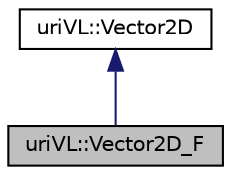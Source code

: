 digraph "uriVL::Vector2D_F"
{
  edge [fontname="Helvetica",fontsize="10",labelfontname="Helvetica",labelfontsize="10"];
  node [fontname="Helvetica",fontsize="10",shape=record];
  Node1 [label="uriVL::Vector2D_F",height=0.2,width=0.4,color="black", fillcolor="grey75", style="filled", fontcolor="black"];
  Node2 -> Node1 [dir="back",color="midnightblue",fontsize="10",style="solid",fontname="Helvetica"];
  Node2 [label="uriVL::Vector2D",height=0.2,width=0.4,color="black", fillcolor="white", style="filled",URL="$classuriVL_1_1Vector2D.html",tooltip="Implements the Vector2D class. "];
}
